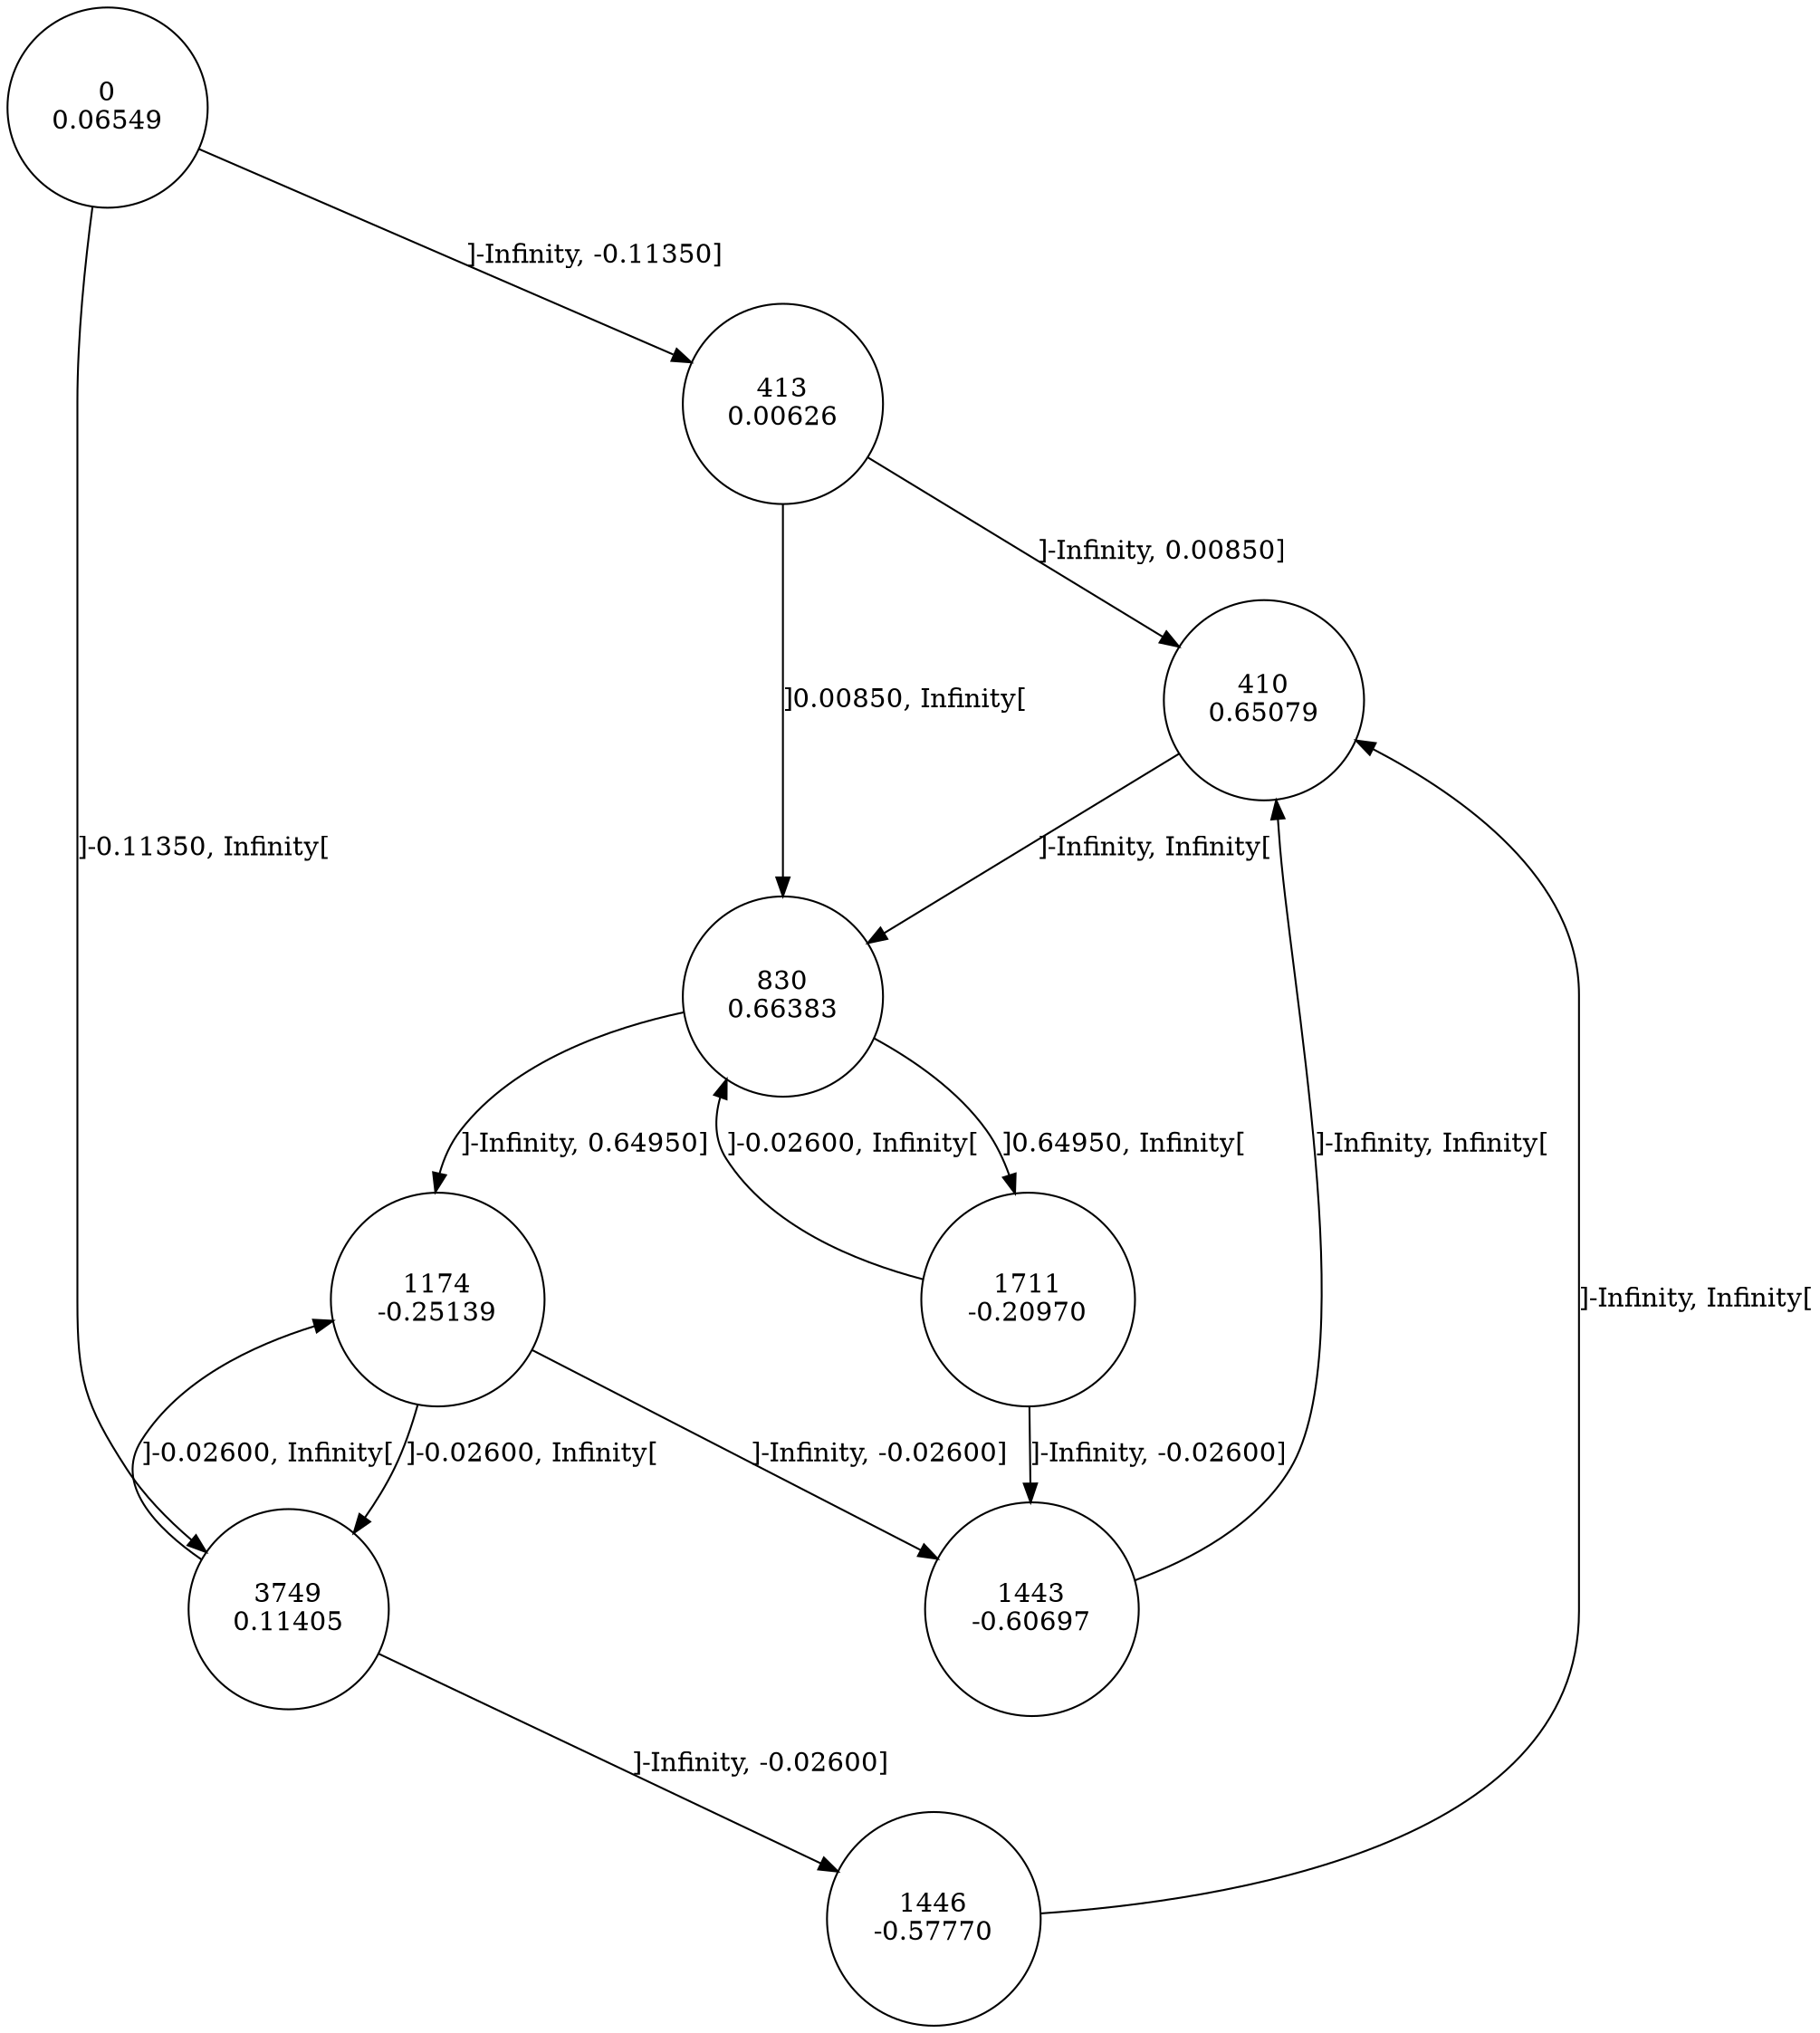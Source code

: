 digraph DFA {
0 [shape=circle, label="0\n0.06549"];
	0 -> 413 [label="]-Infinity, -0.11350]"];
	0 -> 3749 [label="]-0.11350, Infinity["];
3749 [shape=circle, label="3749\n0.11405"];
	3749 -> 1446 [label="]-Infinity, -0.02600]"];
	3749 -> 1174 [label="]-0.02600, Infinity["];
1174 [shape=circle, label="1174\n-0.25139"];
	1174 -> 1443 [label="]-Infinity, -0.02600]"];
	1174 -> 3749 [label="]-0.02600, Infinity["];
1443 [shape=circle, label="1443\n-0.60697"];
	1443 -> 410 [label="]-Infinity, Infinity["];
410 [shape=circle, label="410\n0.65079"];
	410 -> 830 [label="]-Infinity, Infinity["];
830 [shape=circle, label="830\n0.66383"];
	830 -> 1174 [label="]-Infinity, 0.64950]"];
	830 -> 1711 [label="]0.64950, Infinity["];
1711 [shape=circle, label="1711\n-0.20970"];
	1711 -> 1443 [label="]-Infinity, -0.02600]"];
	1711 -> 830 [label="]-0.02600, Infinity["];
1446 [shape=circle, label="1446\n-0.57770"];
	1446 -> 410 [label="]-Infinity, Infinity["];
413 [shape=circle, label="413\n0.00626"];
	413 -> 410 [label="]-Infinity, 0.00850]"];
	413 -> 830 [label="]0.00850, Infinity["];
}